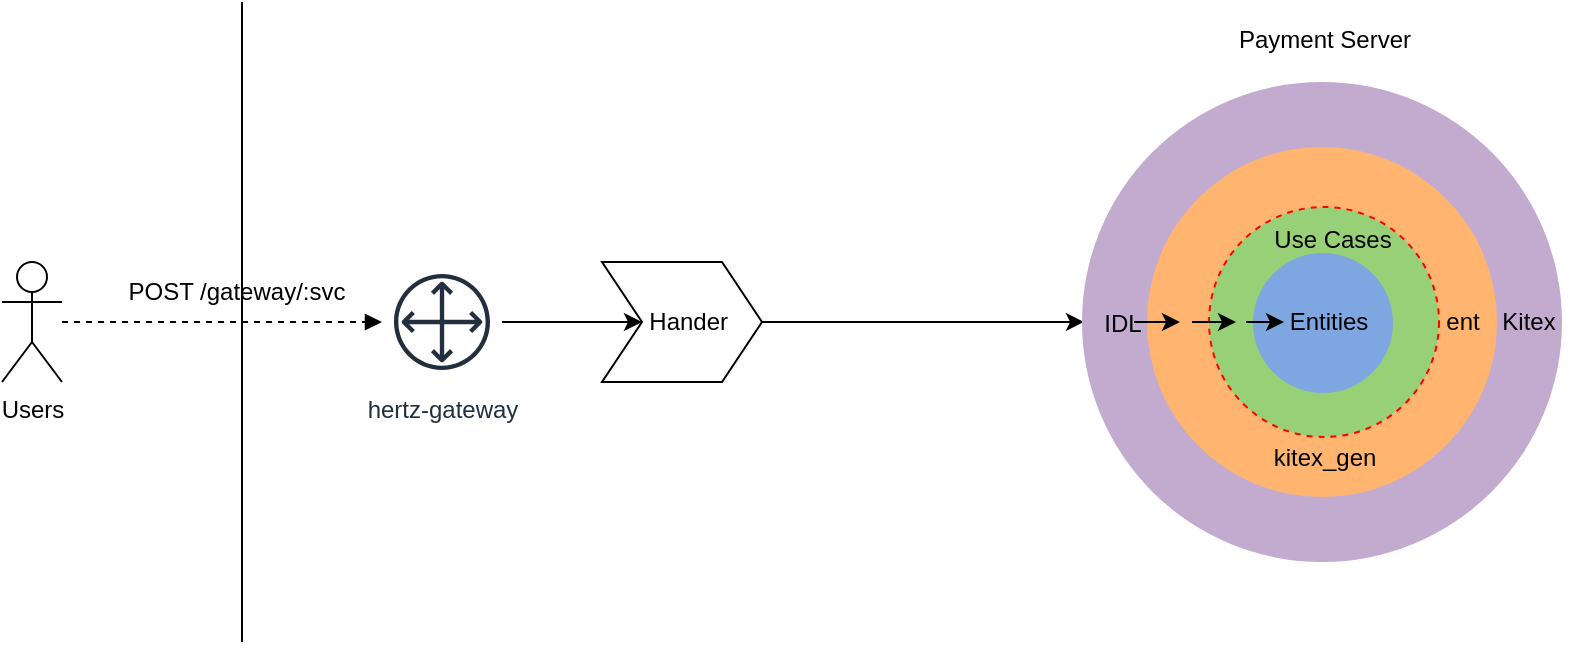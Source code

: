 <mxfile version="20.5.3" type="github">
  <diagram id="R2lEEEUBdFMjLlhIrx00" name="Page-1">
    <mxGraphModel dx="1186" dy="739" grid="1" gridSize="10" guides="1" tooltips="1" connect="1" arrows="1" fold="1" page="1" pageScale="1" pageWidth="850" pageHeight="1100" math="0" shadow="0" extFonts="Permanent Marker^https://fonts.googleapis.com/css?family=Permanent+Marker">
      <root>
        <mxCell id="0" />
        <mxCell id="1" parent="0" />
        <mxCell id="12QGQxB1_NTD2Or55DpA-3" value="Users" style="shape=umlActor;verticalLabelPosition=bottom;verticalAlign=top;html=1;outlineConnect=0;" vertex="1" parent="1">
          <mxGeometry x="40" y="320" width="30" height="60" as="geometry" />
        </mxCell>
        <mxCell id="12QGQxB1_NTD2Or55DpA-16" value="" style="edgeStyle=orthogonalEdgeStyle;rounded=0;orthogonalLoop=1;jettySize=auto;html=1;" edge="1" parent="1" source="12QGQxB1_NTD2Or55DpA-9" target="12QGQxB1_NTD2Or55DpA-15">
          <mxGeometry relative="1" as="geometry" />
        </mxCell>
        <mxCell id="12QGQxB1_NTD2Or55DpA-9" value="hertz-gateway" style="sketch=0;outlineConnect=0;fontColor=#232F3E;gradientColor=none;strokeColor=#232F3E;fillColor=#ffffff;dashed=0;verticalLabelPosition=bottom;verticalAlign=top;align=center;html=1;fontSize=12;fontStyle=0;aspect=fixed;shape=mxgraph.aws4.resourceIcon;resIcon=mxgraph.aws4.customer_gateway;" vertex="1" parent="1">
          <mxGeometry x="230" y="320" width="60" height="60" as="geometry" />
        </mxCell>
        <mxCell id="12QGQxB1_NTD2Or55DpA-10" value="" style="endArrow=none;html=1;rounded=0;" edge="1" parent="1">
          <mxGeometry width="50" height="50" relative="1" as="geometry">
            <mxPoint x="160" y="510" as="sourcePoint" />
            <mxPoint x="160" y="190" as="targetPoint" />
          </mxGeometry>
        </mxCell>
        <mxCell id="12QGQxB1_NTD2Or55DpA-11" value="" style="html=1;verticalAlign=bottom;labelBackgroundColor=none;endArrow=block;endFill=1;dashed=1;rounded=0;" edge="1" parent="1" source="12QGQxB1_NTD2Or55DpA-3" target="12QGQxB1_NTD2Or55DpA-9">
          <mxGeometry width="160" relative="1" as="geometry">
            <mxPoint x="340" y="390" as="sourcePoint" />
            <mxPoint x="500" y="390" as="targetPoint" />
          </mxGeometry>
        </mxCell>
        <mxCell id="12QGQxB1_NTD2Or55DpA-12" value="POST /gateway/:svc" style="text;html=1;align=center;verticalAlign=middle;resizable=0;points=[];autosize=1;strokeColor=none;fillColor=none;" vertex="1" parent="1">
          <mxGeometry x="92" y="320" width="130" height="30" as="geometry" />
        </mxCell>
        <mxCell id="12QGQxB1_NTD2Or55DpA-35" style="edgeStyle=orthogonalEdgeStyle;rounded=0;orthogonalLoop=1;jettySize=auto;html=1;entryX=0.025;entryY=0.483;entryDx=0;entryDy=0;entryPerimeter=0;" edge="1" parent="1" source="12QGQxB1_NTD2Or55DpA-15" target="12QGQxB1_NTD2Or55DpA-28">
          <mxGeometry relative="1" as="geometry" />
        </mxCell>
        <mxCell id="12QGQxB1_NTD2Or55DpA-15" value="&amp;nbsp; Hander" style="shape=step;perimeter=stepPerimeter;whiteSpace=wrap;html=1;fixedSize=1;" vertex="1" parent="1">
          <mxGeometry x="340" y="320" width="80" height="60" as="geometry" />
        </mxCell>
        <mxCell id="12QGQxB1_NTD2Or55DpA-20" value="" style="ellipse;whiteSpace=wrap;html=1;aspect=fixed;fillColor=#C3ABD0;gradientColor=none;strokeColor=none;" vertex="1" parent="1">
          <mxGeometry x="580" y="230" width="240" height="240" as="geometry" />
        </mxCell>
        <mxCell id="12QGQxB1_NTD2Or55DpA-23" value="" style="ellipse;whiteSpace=wrap;html=1;aspect=fixed;fillColor=#FFB570;gradientColor=none;strokeColor=none;" vertex="1" parent="1">
          <mxGeometry x="612.5" y="262.5" width="175" height="175" as="geometry" />
        </mxCell>
        <mxCell id="12QGQxB1_NTD2Or55DpA-24" value="" style="ellipse;whiteSpace=wrap;html=1;aspect=fixed;fillColor=#97D077;gradientColor=none;strokeColor=#FF0000;dashed=1;" vertex="1" parent="1">
          <mxGeometry x="643.5" y="292.5" width="115" height="115" as="geometry" />
        </mxCell>
        <mxCell id="12QGQxB1_NTD2Or55DpA-25" value="" style="ellipse;whiteSpace=wrap;html=1;aspect=fixed;fillColor=#7EA6E0;gradientColor=none;strokeColor=none;" vertex="1" parent="1">
          <mxGeometry x="665.5" y="315.5" width="70" height="70" as="geometry" />
        </mxCell>
        <mxCell id="12QGQxB1_NTD2Or55DpA-26" value="Payment Server" style="text;html=1;align=center;verticalAlign=middle;resizable=0;points=[];autosize=1;strokeColor=none;fillColor=none;" vertex="1" parent="1">
          <mxGeometry x="646" y="194" width="110" height="30" as="geometry" />
        </mxCell>
        <mxCell id="12QGQxB1_NTD2Or55DpA-27" value="Kitex" style="text;html=1;align=center;verticalAlign=middle;resizable=0;points=[];autosize=1;strokeColor=none;fillColor=none;" vertex="1" parent="1">
          <mxGeometry x="778" y="335" width="50" height="30" as="geometry" />
        </mxCell>
        <mxCell id="12QGQxB1_NTD2Or55DpA-28" value="IDL" style="text;html=1;align=center;verticalAlign=middle;resizable=0;points=[];autosize=1;strokeColor=none;fillColor=none;" vertex="1" parent="1">
          <mxGeometry x="580" y="335.5" width="40" height="30" as="geometry" />
        </mxCell>
        <mxCell id="12QGQxB1_NTD2Or55DpA-29" value="kitex_gen" style="text;html=1;align=center;verticalAlign=middle;resizable=0;points=[];autosize=1;strokeColor=none;fillColor=none;" vertex="1" parent="1">
          <mxGeometry x="666" y="403" width="70" height="30" as="geometry" />
        </mxCell>
        <mxCell id="12QGQxB1_NTD2Or55DpA-30" value="ent" style="text;html=1;align=center;verticalAlign=middle;resizable=0;points=[];autosize=1;strokeColor=none;fillColor=none;" vertex="1" parent="1">
          <mxGeometry x="749.5" y="335" width="40" height="30" as="geometry" />
        </mxCell>
        <mxCell id="12QGQxB1_NTD2Or55DpA-31" value="Use Cases" style="text;html=1;align=center;verticalAlign=middle;resizable=0;points=[];autosize=1;strokeColor=none;fillColor=none;" vertex="1" parent="1">
          <mxGeometry x="665" y="293.5" width="80" height="30" as="geometry" />
        </mxCell>
        <mxCell id="12QGQxB1_NTD2Or55DpA-32" value="Entities" style="text;html=1;align=center;verticalAlign=middle;resizable=0;points=[];autosize=1;strokeColor=none;fillColor=none;" vertex="1" parent="1">
          <mxGeometry x="673" y="335" width="60" height="30" as="geometry" />
        </mxCell>
        <mxCell id="12QGQxB1_NTD2Or55DpA-36" value="" style="endArrow=classic;html=1;rounded=0;" edge="1" parent="1" source="12QGQxB1_NTD2Or55DpA-20">
          <mxGeometry width="50" height="50" relative="1" as="geometry">
            <mxPoint x="530" y="400" as="sourcePoint" />
            <mxPoint x="580" y="350" as="targetPoint" />
          </mxGeometry>
        </mxCell>
        <mxCell id="12QGQxB1_NTD2Or55DpA-37" value="" style="endArrow=classic;html=1;rounded=0;exitX=1;exitY=0.5;exitDx=0;exitDy=0;exitPerimeter=0;" edge="1" parent="1">
          <mxGeometry width="50" height="50" relative="1" as="geometry">
            <mxPoint x="606" y="350" as="sourcePoint" />
            <mxPoint x="629" y="350" as="targetPoint" />
          </mxGeometry>
        </mxCell>
        <mxCell id="12QGQxB1_NTD2Or55DpA-38" value="" style="endArrow=classic;html=1;rounded=0;exitX=1;exitY=0.5;exitDx=0;exitDy=0;exitPerimeter=0;" edge="1" parent="1">
          <mxGeometry width="50" height="50" relative="1" as="geometry">
            <mxPoint x="635" y="350" as="sourcePoint" />
            <mxPoint x="657" y="350" as="targetPoint" />
          </mxGeometry>
        </mxCell>
        <mxCell id="12QGQxB1_NTD2Or55DpA-39" value="" style="endArrow=classic;html=1;rounded=0;exitX=1;exitY=0.5;exitDx=0;exitDy=0;exitPerimeter=0;" edge="1" parent="1">
          <mxGeometry width="50" height="50" relative="1" as="geometry">
            <mxPoint x="662" y="350" as="sourcePoint" />
            <mxPoint x="681" y="350" as="targetPoint" />
          </mxGeometry>
        </mxCell>
      </root>
    </mxGraphModel>
  </diagram>
</mxfile>
